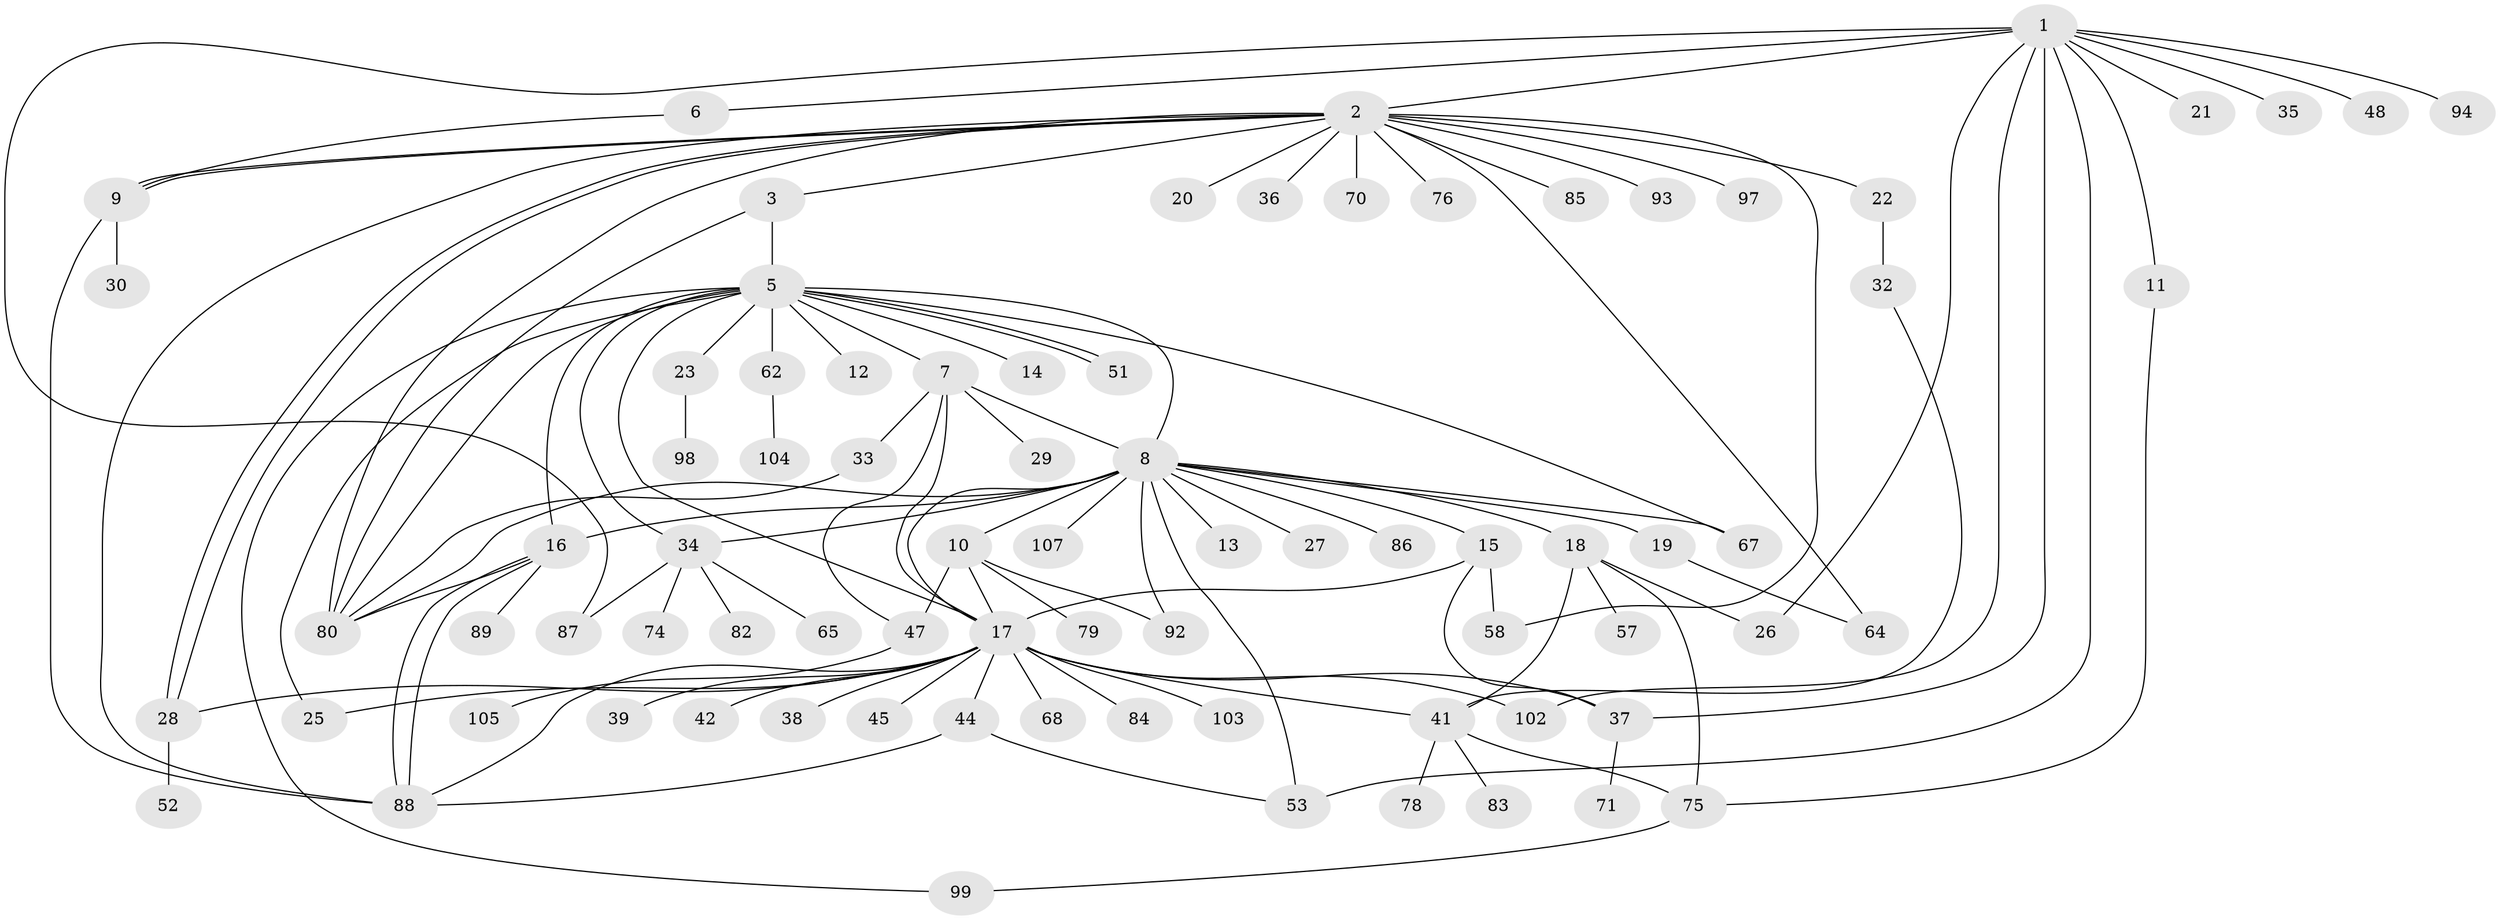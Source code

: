 // Generated by graph-tools (version 1.1) at 2025/51/02/27/25 19:51:54]
// undirected, 79 vertices, 118 edges
graph export_dot {
graph [start="1"]
  node [color=gray90,style=filled];
  1 [super="+4"];
  2 [super="+61"];
  3;
  5 [super="+101"];
  6 [super="+96"];
  7 [super="+49"];
  8 [super="+46"];
  9 [super="+43"];
  10 [super="+77"];
  11 [super="+55"];
  12 [super="+31"];
  13;
  14;
  15 [super="+73"];
  16 [super="+54"];
  17 [super="+24"];
  18 [super="+56"];
  19;
  20;
  21;
  22;
  23;
  25 [super="+40"];
  26;
  27;
  28 [super="+63"];
  29;
  30;
  32 [super="+50"];
  33 [super="+69"];
  34 [super="+60"];
  35;
  36 [super="+90"];
  37 [super="+66"];
  38;
  39;
  41 [super="+59"];
  42;
  44 [super="+81"];
  45;
  47 [super="+95"];
  48;
  51 [super="+72"];
  52;
  53;
  57;
  58;
  62;
  64;
  65;
  67;
  68;
  70;
  71 [super="+106"];
  74;
  75;
  76;
  78;
  79;
  80 [super="+91"];
  82;
  83;
  84;
  85;
  86;
  87;
  88 [super="+100"];
  89;
  92;
  93;
  94;
  97;
  98;
  99;
  102;
  103;
  104;
  105;
  107;
  1 -- 2 [weight=2];
  1 -- 11;
  1 -- 26;
  1 -- 35;
  1 -- 48;
  1 -- 53;
  1 -- 87;
  1 -- 37;
  1 -- 102;
  1 -- 6;
  1 -- 21;
  1 -- 94;
  2 -- 3;
  2 -- 9;
  2 -- 9;
  2 -- 20;
  2 -- 22;
  2 -- 28;
  2 -- 28;
  2 -- 36;
  2 -- 58;
  2 -- 64;
  2 -- 70;
  2 -- 76;
  2 -- 80;
  2 -- 85;
  2 -- 93;
  2 -- 97;
  2 -- 88;
  3 -- 5;
  3 -- 80;
  5 -- 7;
  5 -- 8;
  5 -- 12;
  5 -- 14;
  5 -- 16;
  5 -- 23;
  5 -- 25;
  5 -- 34;
  5 -- 51;
  5 -- 51;
  5 -- 62;
  5 -- 67;
  5 -- 80;
  5 -- 99;
  5 -- 17;
  6 -- 9;
  7 -- 8 [weight=2];
  7 -- 17;
  7 -- 29;
  7 -- 33;
  7 -- 47;
  8 -- 10;
  8 -- 13;
  8 -- 15;
  8 -- 16;
  8 -- 18;
  8 -- 19;
  8 -- 27;
  8 -- 53;
  8 -- 86;
  8 -- 107;
  8 -- 80;
  8 -- 17;
  8 -- 34;
  8 -- 67;
  8 -- 92;
  9 -- 30;
  9 -- 88;
  10 -- 47;
  10 -- 92;
  10 -- 79;
  10 -- 17;
  11 -- 75;
  15 -- 17;
  15 -- 58;
  15 -- 37;
  16 -- 80;
  16 -- 88;
  16 -- 88;
  16 -- 89;
  17 -- 28 [weight=2];
  17 -- 37;
  17 -- 38;
  17 -- 39;
  17 -- 41;
  17 -- 42;
  17 -- 44;
  17 -- 45;
  17 -- 102;
  17 -- 103;
  17 -- 84;
  17 -- 68;
  17 -- 88;
  17 -- 25;
  18 -- 41;
  18 -- 75;
  18 -- 57;
  18 -- 26;
  19 -- 64;
  22 -- 32;
  23 -- 98;
  28 -- 52;
  32 -- 41;
  33 -- 80;
  34 -- 65;
  34 -- 74;
  34 -- 82;
  34 -- 87;
  37 -- 71;
  41 -- 75;
  41 -- 78;
  41 -- 83;
  44 -- 53;
  44 -- 88;
  47 -- 105;
  62 -- 104;
  75 -- 99;
}
